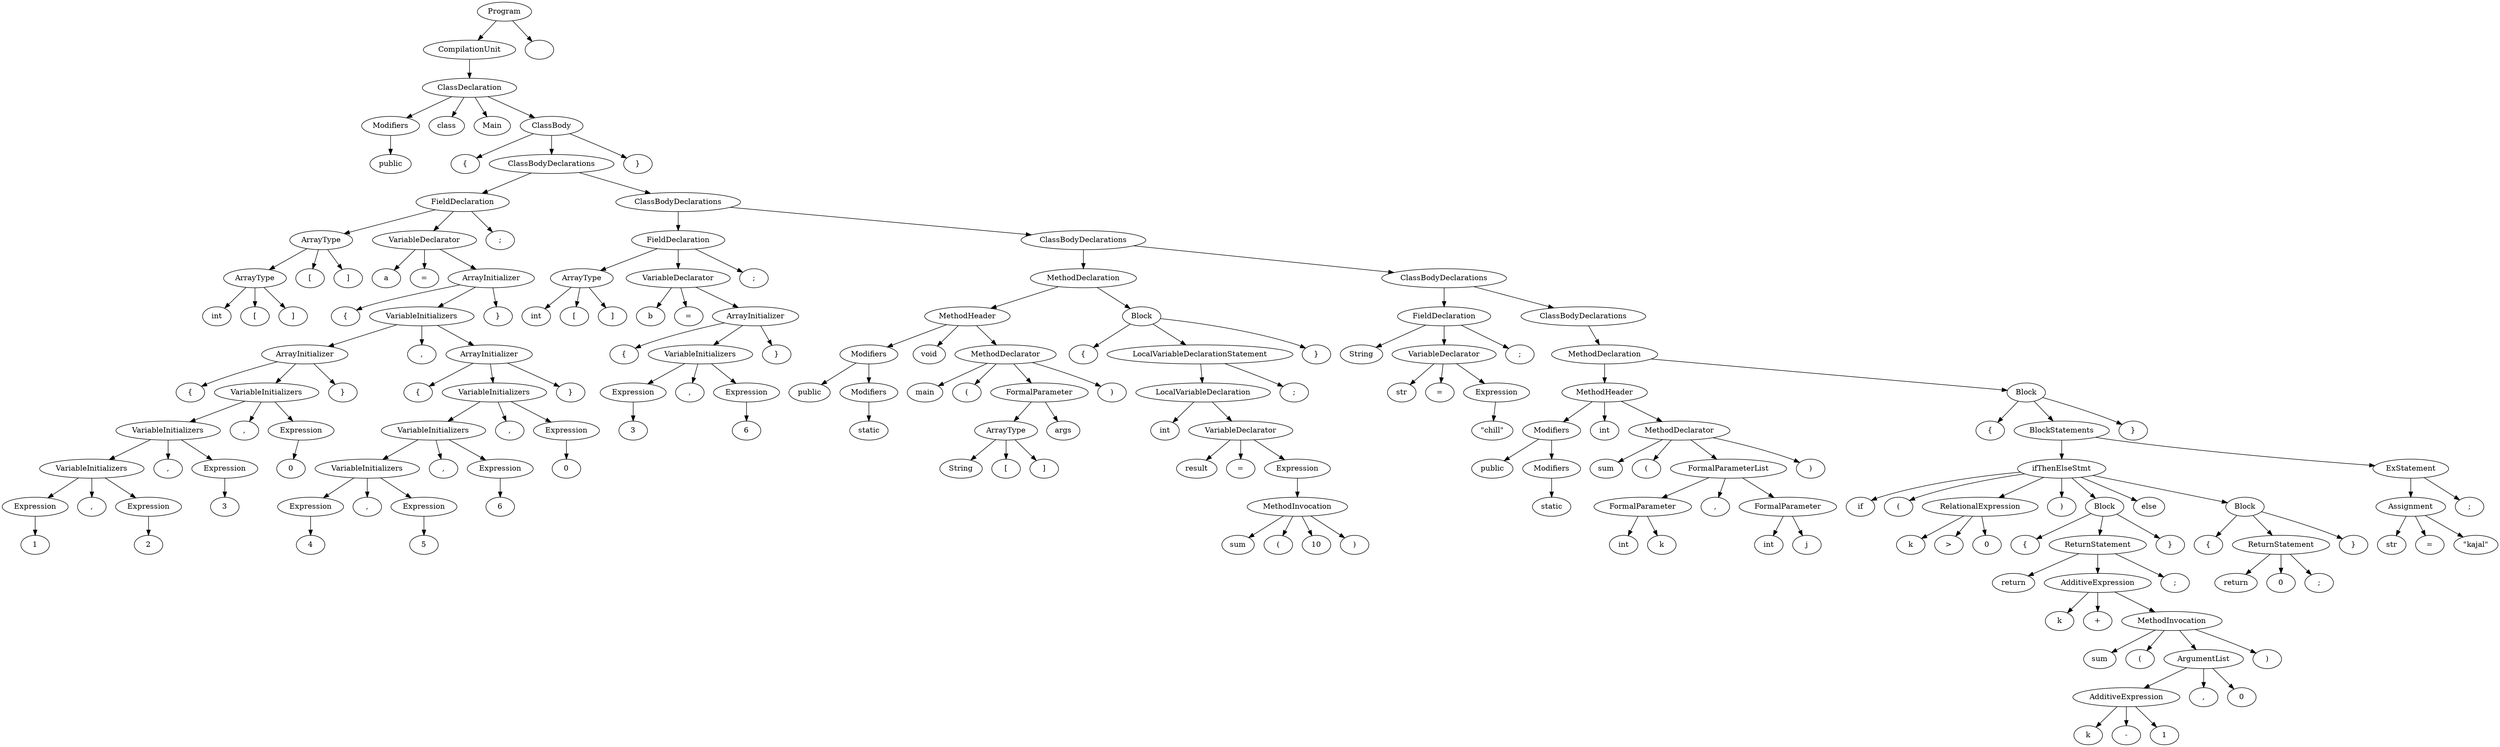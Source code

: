 digraph G {
n1 [label="public"]
n2 [label="Modifiers"]
n2->n1;
n3 [label="class"]
n4 [label="Main"]
n5 [label="{"]
n6 [label="int"]
n7 [label="["]
n8 [label="]"]
n9 [label="ArrayType"]
n9->n8;
n9->n7;
n9->n6;
n10 [label="["]
n11 [label="]"]
n12 [label="ArrayType"]
n12->n11;
n12->n10;
n12->n9;
n13 [label="a"]
n14 [label="="]
n15 [label="{"]
n16 [label="{"]
n17 [label="1"]
n18 [label="Expression"]
n18->n17;
n19 [label=","]
n20 [label="2"]
n21 [label="Expression"]
n21->n20;
n22 [label="VariableInitializers"]
n22->n21;
n22->n19;
n22->n18;
n23 [label=","]
n24 [label="3"]
n25 [label="Expression"]
n25->n24;
n26 [label="VariableInitializers"]
n26->n25;
n26->n23;
n26->n22;
n27 [label=","]
n28 [label="0"]
n29 [label="Expression"]
n29->n28;
n30 [label="VariableInitializers"]
n30->n29;
n30->n27;
n30->n26;
n31 [label="}"]
n32 [label="ArrayInitializer"]
n32->n31;
n32->n30;
n32->n16;
n33 [label=","]
n34 [label="{"]
n35 [label="4"]
n36 [label="Expression"]
n36->n35;
n37 [label=","]
n38 [label="5"]
n39 [label="Expression"]
n39->n38;
n40 [label="VariableInitializers"]
n40->n39;
n40->n37;
n40->n36;
n41 [label=","]
n42 [label="6"]
n43 [label="Expression"]
n43->n42;
n44 [label="VariableInitializers"]
n44->n43;
n44->n41;
n44->n40;
n45 [label=","]
n46 [label="0"]
n47 [label="Expression"]
n47->n46;
n48 [label="VariableInitializers"]
n48->n47;
n48->n45;
n48->n44;
n49 [label="}"]
n50 [label="ArrayInitializer"]
n50->n49;
n50->n48;
n50->n34;
n51 [label="VariableInitializers"]
n51->n50;
n51->n33;
n51->n32;
n52 [label="}"]
n53 [label="ArrayInitializer"]
n53->n52;
n53->n51;
n53->n15;
n54 [label="VariableDeclarator"]
n54->n53;
n54->n14;
n54->n13;
n55 [label=";"]
n56 [label="FieldDeclaration"]
n56->n55;
n56->n54;
n56->n12;
n57 [label="int"]
n58 [label="["]
n59 [label="]"]
n60 [label="ArrayType"]
n60->n59;
n60->n58;
n60->n57;
n61 [label="b"]
n62 [label="="]
n63 [label="{"]
n64 [label="3"]
n65 [label="Expression"]
n65->n64;
n66 [label=","]
n67 [label="6"]
n68 [label="Expression"]
n68->n67;
n69 [label="VariableInitializers"]
n69->n68;
n69->n66;
n69->n65;
n70 [label="}"]
n71 [label="ArrayInitializer"]
n71->n70;
n71->n69;
n71->n63;
n72 [label="VariableDeclarator"]
n72->n71;
n72->n62;
n72->n61;
n73 [label=";"]
n74 [label="FieldDeclaration"]
n74->n73;
n74->n72;
n74->n60;
n75 [label="public"]
n76 [label="static"]
n77 [label="Modifiers"]
n77->n76;
n78 [label="Modifiers"]
n78->n77;
n78->n75;
n79 [label="void"]
n80 [label="main"]
n81 [label="("]
n82 [label="String"]
n83 [label="["]
n84 [label="]"]
n85 [label="ArrayType"]
n85->n84;
n85->n83;
n85->n82;
n86 [label="args"]
n87 [label="FormalParameter"]
n87->n86;
n87->n85;
n88 [label=")"]
n89 [label="MethodDeclarator"]
n89->n88;
n89->n87;
n89->n81;
n89->n80;
n90 [label="MethodHeader"]
n90->n89;
n90->n79;
n90->n78;
n91 [label="{"]
n92 [label="int"]
n93 [label="result"]
n94 [label="="]
n95 [label="sum"]
n96 [label="("]
n97 [label="10"]
n98 [label=")"]
n99 [label="MethodInvocation"]
n99->n98;
n99->n97;
n99->n96;
n99->n95;
n100 [label="Expression"]
n100->n99;
n101 [label="VariableDeclarator"]
n101->n100;
n101->n94;
n101->n93;
n102 [label="LocalVariableDeclaration"]
n102->n101;
n102->n92;
n103 [label=";"]
n104 [label="LocalVariableDeclarationStatement"]
n104->n103;
n104->n102;
n105 [label="}"]
n106 [label="Block"]
n106->n105;
n106->n104;
n106->n91;
n107 [label="MethodDeclaration"]
n107->n106;
n107->n90;
n108 [label="String"]
n109 [label="str"]
n110 [label="="]
n111 [label="\"chill\""]
n112 [label="Expression"]
n112->n111;
n113 [label="VariableDeclarator"]
n113->n112;
n113->n110;
n113->n109;
n114 [label=";"]
n115 [label="FieldDeclaration"]
n115->n114;
n115->n113;
n115->n108;
n116 [label="public"]
n117 [label="static"]
n118 [label="Modifiers"]
n118->n117;
n119 [label="Modifiers"]
n119->n118;
n119->n116;
n120 [label="int"]
n121 [label="sum"]
n122 [label="("]
n123 [label="int"]
n124 [label="k"]
n125 [label="FormalParameter"]
n125->n124;
n125->n123;
n126 [label=","]
n127 [label="int"]
n128 [label="j"]
n129 [label="FormalParameter"]
n129->n128;
n129->n127;
n130 [label="FormalParameterList"]
n130->n129;
n130->n126;
n130->n125;
n131 [label=")"]
n132 [label="MethodDeclarator"]
n132->n131;
n132->n130;
n132->n122;
n132->n121;
n133 [label="MethodHeader"]
n133->n132;
n133->n120;
n133->n119;
n134 [label="{"]
n135 [label="if"]
n136 [label="("]
n137 [label="k"]
n138 [label=">"]
n139 [label="0"]
n140 [label="RelationalExpression"]
n140->n139;
n140->n138;
n140->n137;
n141 [label=")"]
n142 [label="{"]
n143 [label="return"]
n144 [label="k"]
n145 [label="+"]
n146 [label="sum"]
n147 [label="("]
n148 [label="k"]
n149 [label="-"]
n150 [label="1"]
n151 [label="AdditiveExpression"]
n151->n150;
n151->n149;
n151->n148;
n152 [label=","]
n153 [label="0"]
n154 [label="ArgumentList"]
n154->n153;
n154->n152;
n154->n151;
n155 [label=")"]
n156 [label="MethodInvocation"]
n156->n155;
n156->n154;
n156->n147;
n156->n146;
n157 [label="AdditiveExpression"]
n157->n156;
n157->n145;
n157->n144;
n158 [label=";"]
n159 [label="ReturnStatement"]
n159->n158;
n159->n157;
n159->n143;
n160 [label="}"]
n161 [label="Block"]
n161->n160;
n161->n159;
n161->n142;
n162 [label="else"]
n163 [label="{"]
n164 [label="return"]
n165 [label="0"]
n166 [label=";"]
n167 [label="ReturnStatement"]
n167->n166;
n167->n165;
n167->n164;
n168 [label="}"]
n169 [label="Block"]
n169->n168;
n169->n167;
n169->n163;
n170 [label="ifThenElseStmt"]
n170->n169;
n170->n162;
n170->n161;
n170->n141;
n170->n140;
n170->n136;
n170->n135;
n171 [label="str"]
n172 [label="="]
n173 [label="\"kajal\""]
n174 [label="Assignment"]
n174->n173;
n174->n172;
n174->n171;
n175 [label=";"]
n176 [label="ExStatement"]
n176->n175;
n176->n174;
n177 [label="BlockStatements"]
n177->n176;
n177->n170;
n178 [label="}"]
n179 [label="Block"]
n179->n178;
n179->n177;
n179->n134;
n180 [label="MethodDeclaration"]
n180->n179;
n180->n133;
n181 [label="ClassBodyDeclarations"]
n181->n180;
n182 [label="ClassBodyDeclarations"]
n182->n181;
n182->n115;
n183 [label="ClassBodyDeclarations"]
n183->n182;
n183->n107;
n184 [label="ClassBodyDeclarations"]
n184->n183;
n184->n74;
n185 [label="ClassBodyDeclarations"]
n185->n184;
n185->n56;
n186 [label="}"]
n187 [label="ClassBody"]
n187->n186;
n187->n185;
n187->n5;
n188 [label="ClassDeclaration"]
n188->n187;
n188->n4;
n188->n3;
n188->n2;
n189 [label="CompilationUnit"]
n189->n188;
n190 [label="Program"]
n190->n191;
n190->n189;
n191 [label=""]
}
